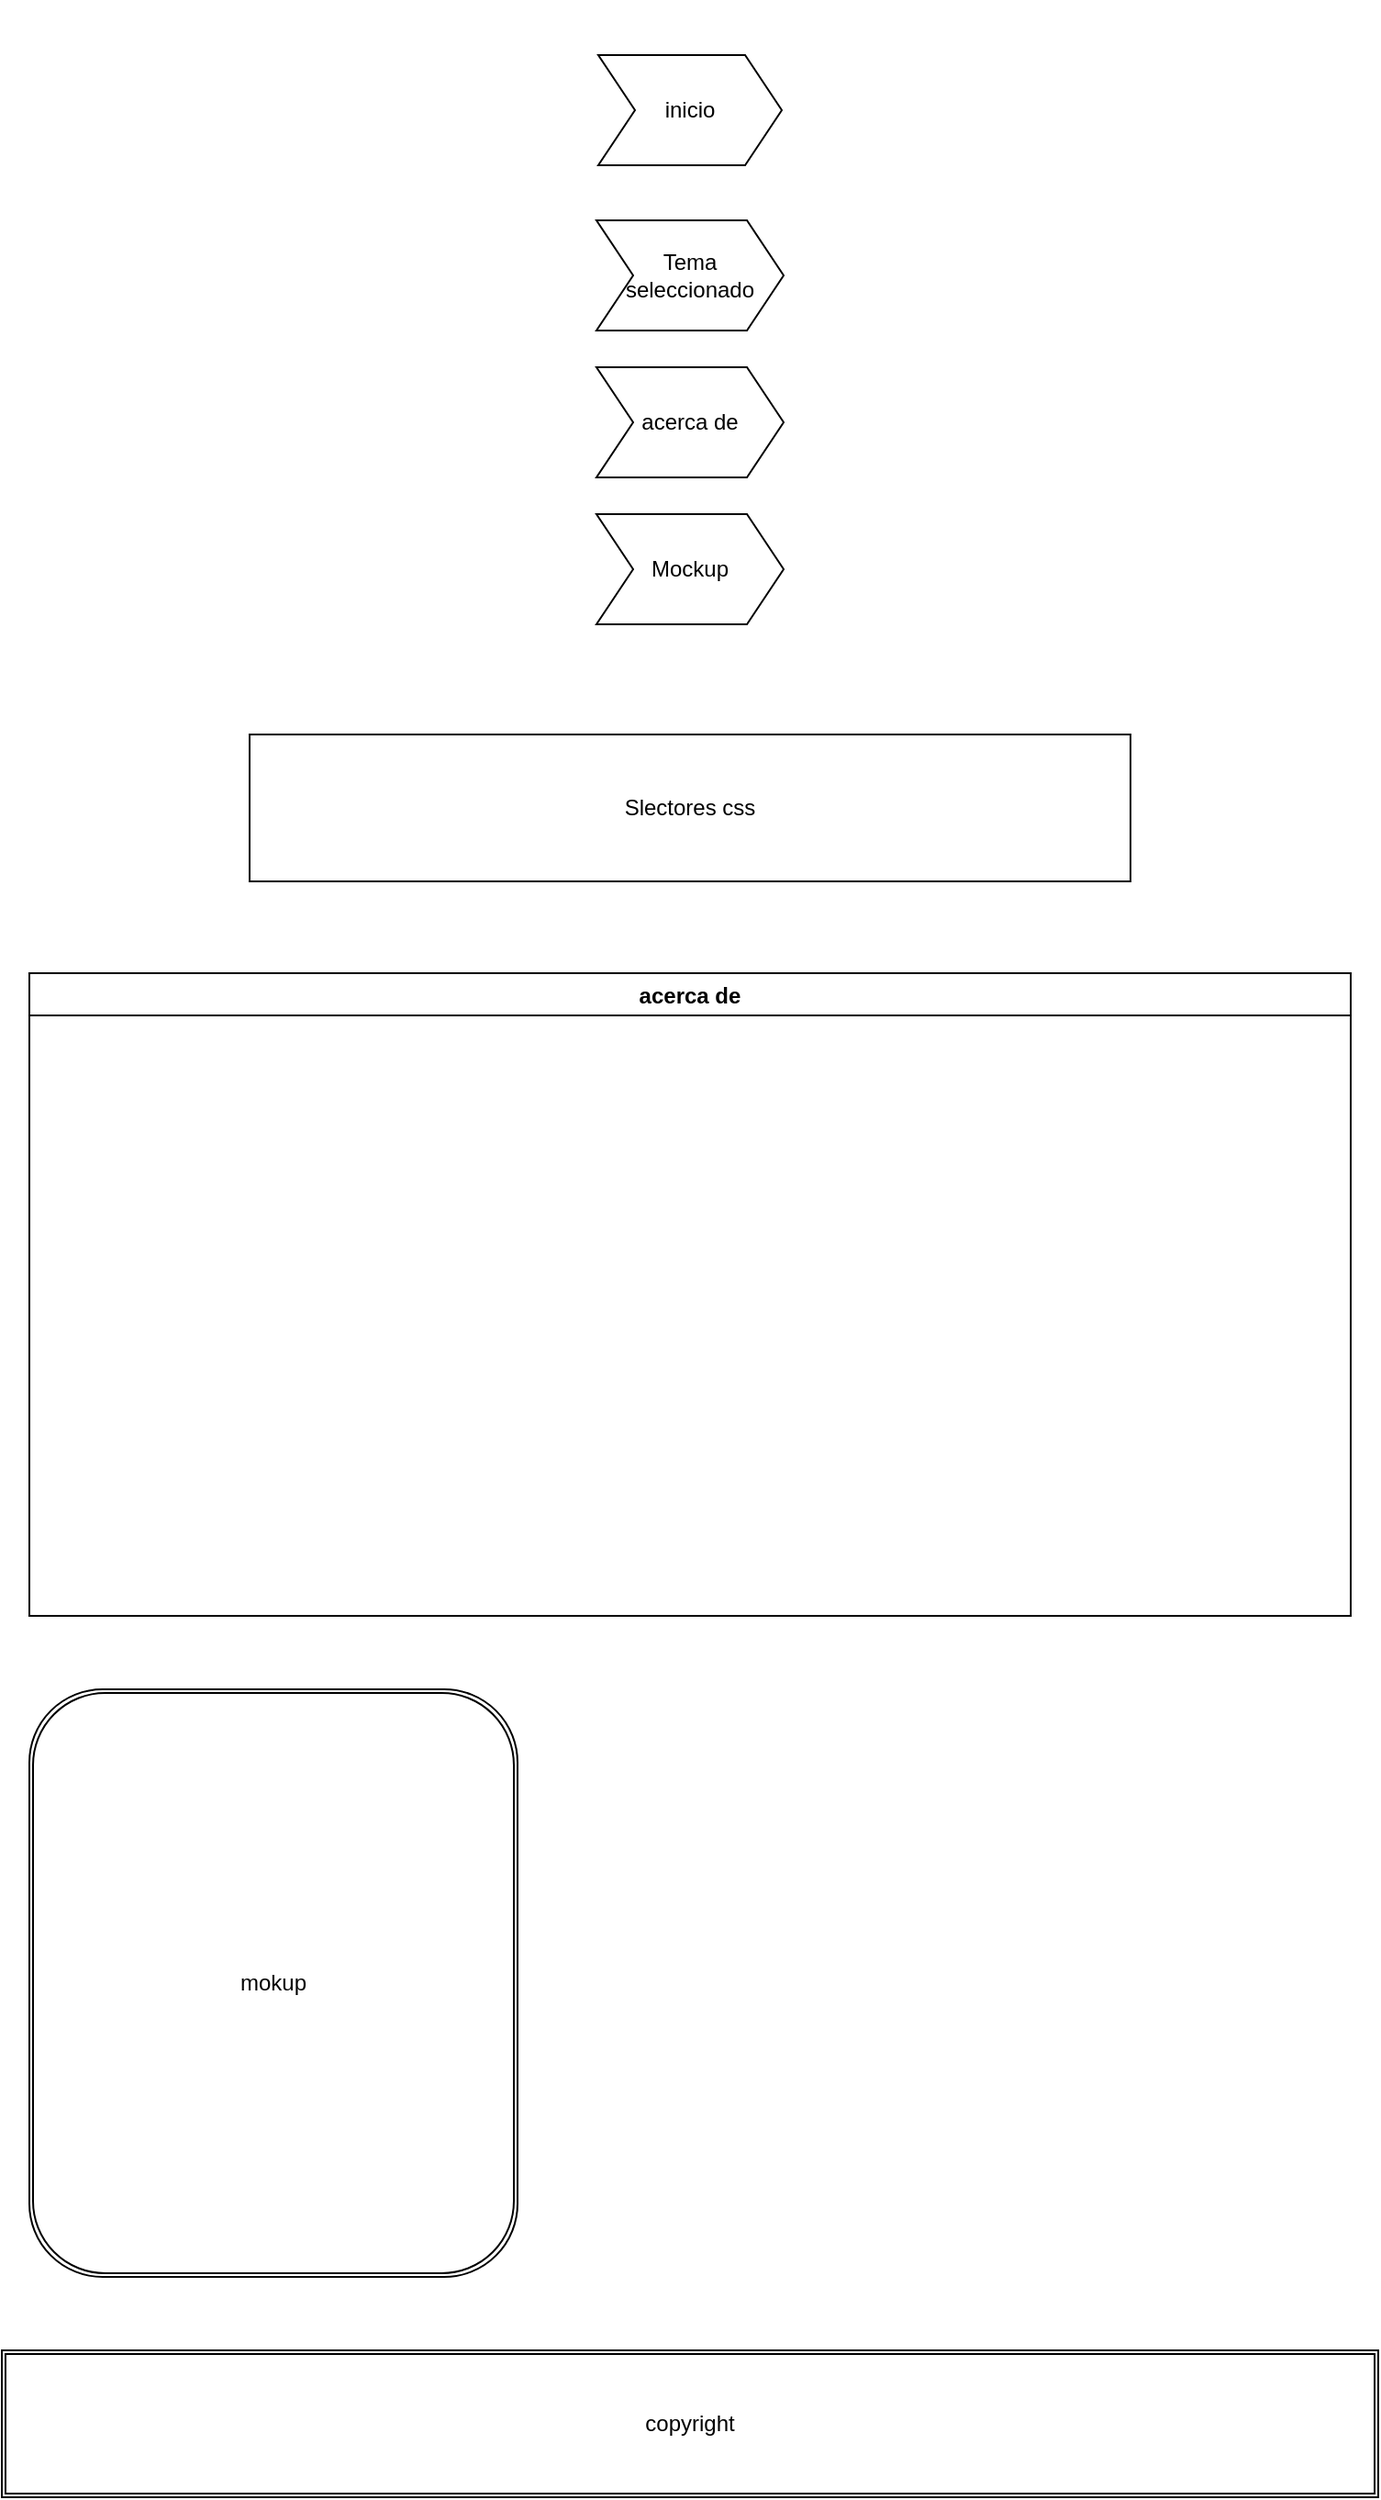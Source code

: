 <mxfile version="21.0.6" type="github">
  <diagram name="Página-1" id="GDbseRrOcx8lxy9dTTab">
    <mxGraphModel dx="1004" dy="541" grid="1" gridSize="10" guides="1" tooltips="1" connect="1" arrows="1" fold="1" page="1" pageScale="1" pageWidth="827" pageHeight="1169" math="0" shadow="0">
      <root>
        <mxCell id="0" />
        <mxCell id="1" parent="0" />
        <mxCell id="9B1WoKrvLdlT04DX4LDq-1" value="Slectores css" style="rounded=0;whiteSpace=wrap;html=1;" parent="1" vertex="1">
          <mxGeometry x="174" y="440" width="480" height="80" as="geometry" />
        </mxCell>
        <mxCell id="RLIj0-P55pREaswhW_Ut-14" value="" style="swimlane;childLayout=stackLayout;horizontal=1;fillColor=none;horizontalStack=1;resizeParent=1;resizeParentMax=0;resizeLast=0;collapsible=0;strokeColor=none;stackBorder=10;stackSpacing=-12;resizable=1;align=center;points=[];whiteSpace=wrap;html=1;startSize=20;rotation=0;" parent="1" vertex="1">
          <mxGeometry x="354" y="40" width="120" height="100" as="geometry" />
        </mxCell>
        <mxCell id="RLIj0-P55pREaswhW_Ut-15" value="inicio" style="shape=step;perimeter=stepPerimeter;fixedSize=1;points=[];whiteSpace=wrap;html=1;rotation=-360;" parent="RLIj0-P55pREaswhW_Ut-14" vertex="1">
          <mxGeometry x="10" y="30" width="100" height="60" as="geometry" />
        </mxCell>
        <mxCell id="RLIj0-P55pREaswhW_Ut-20" value="acerca de" style="swimlane;" parent="1" vertex="1">
          <mxGeometry x="54" y="570" width="720" height="350" as="geometry" />
        </mxCell>
        <mxCell id="RLIj0-P55pREaswhW_Ut-21" value="mokup" style="shape=ext;double=1;rounded=1;whiteSpace=wrap;html=1;" parent="1" vertex="1">
          <mxGeometry x="54" y="960" width="266" height="320" as="geometry" />
        </mxCell>
        <mxCell id="RLIj0-P55pREaswhW_Ut-22" value="copyright" style="shape=ext;double=1;rounded=0;whiteSpace=wrap;html=1;" parent="1" vertex="1">
          <mxGeometry x="39" y="1320" width="750" height="80" as="geometry" />
        </mxCell>
        <mxCell id="RLIj0-P55pREaswhW_Ut-16" value="Tema seleccionado" style="shape=step;perimeter=stepPerimeter;fixedSize=1;points=[];whiteSpace=wrap;html=1;rotation=-360;" parent="1" vertex="1">
          <mxGeometry x="363" y="160" width="102" height="60" as="geometry" />
        </mxCell>
        <mxCell id="RLIj0-P55pREaswhW_Ut-17" value="acerca de" style="shape=step;perimeter=stepPerimeter;fixedSize=1;points=[];whiteSpace=wrap;html=1;rotation=-360;" parent="1" vertex="1">
          <mxGeometry x="363" y="240" width="102" height="60" as="geometry" />
        </mxCell>
        <mxCell id="RLIj0-P55pREaswhW_Ut-19" value="Mockup" style="shape=step;perimeter=stepPerimeter;fixedSize=1;points=[];whiteSpace=wrap;html=1;rotation=-360;" parent="1" vertex="1">
          <mxGeometry x="363" y="320" width="102" height="60" as="geometry" />
        </mxCell>
      </root>
    </mxGraphModel>
  </diagram>
</mxfile>
